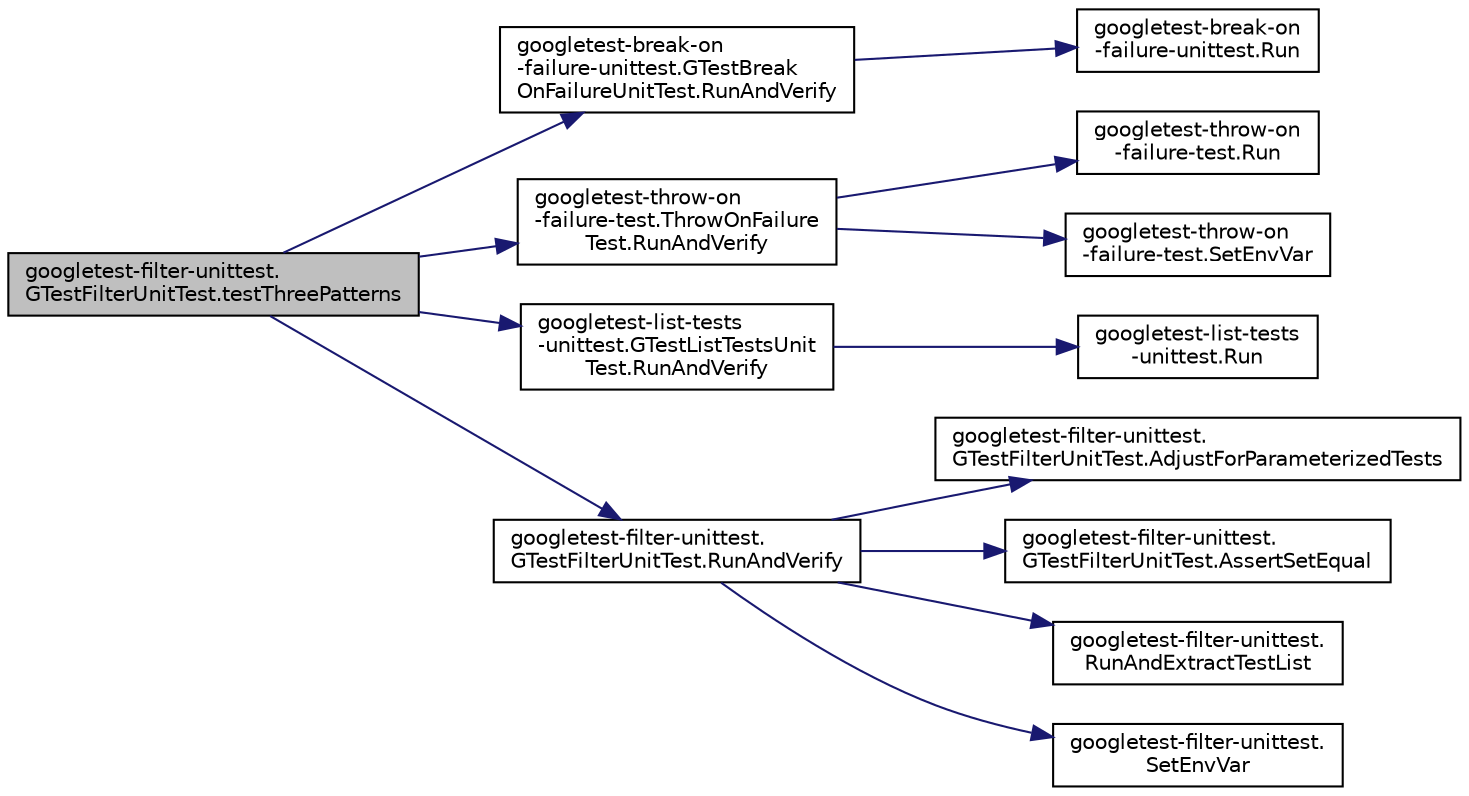 digraph "googletest-filter-unittest.GTestFilterUnitTest.testThreePatterns"
{
 // LATEX_PDF_SIZE
  bgcolor="transparent";
  edge [fontname="Helvetica",fontsize="10",labelfontname="Helvetica",labelfontsize="10"];
  node [fontname="Helvetica",fontsize="10",shape=record];
  rankdir="LR";
  Node1 [label="googletest-filter-unittest.\lGTestFilterUnitTest.testThreePatterns",height=0.2,width=0.4,color="black", fillcolor="grey75", style="filled", fontcolor="black",tooltip=" "];
  Node1 -> Node2 [color="midnightblue",fontsize="10",style="solid",fontname="Helvetica"];
  Node2 [label="googletest-break-on\l-failure-unittest.GTestBreak\lOnFailureUnitTest.RunAndVerify",height=0.2,width=0.4,color="black",URL="$classgoogletest-break-on-failure-unittest_1_1GTestBreakOnFailureUnitTest.html#a04676ed51e337fa6be3f99a73a87040d",tooltip=" "];
  Node2 -> Node3 [color="midnightblue",fontsize="10",style="solid",fontname="Helvetica"];
  Node3 [label="googletest-break-on\l-failure-unittest.Run",height=0.2,width=0.4,color="black",URL="$namespacegoogletest-break-on-failure-unittest.html#a1af5bbcd251e90355ddcd17d0e0e6147",tooltip=" "];
  Node1 -> Node4 [color="midnightblue",fontsize="10",style="solid",fontname="Helvetica"];
  Node4 [label="googletest-throw-on\l-failure-test.ThrowOnFailure\lTest.RunAndVerify",height=0.2,width=0.4,color="black",URL="$classgoogletest-throw-on-failure-test_1_1ThrowOnFailureTest.html#ac9966623ba3bbd94be99aef689db43f3",tooltip=" "];
  Node4 -> Node5 [color="midnightblue",fontsize="10",style="solid",fontname="Helvetica"];
  Node5 [label="googletest-throw-on\l-failure-test.Run",height=0.2,width=0.4,color="black",URL="$namespacegoogletest-throw-on-failure-test.html#a937ab7ba6dcd93d71b1997f2bbfe3804",tooltip=" "];
  Node4 -> Node6 [color="midnightblue",fontsize="10",style="solid",fontname="Helvetica"];
  Node6 [label="googletest-throw-on\l-failure-test.SetEnvVar",height=0.2,width=0.4,color="black",URL="$namespacegoogletest-throw-on-failure-test.html#a2e2bb374a68e4ae1db7c359b8005cbcc",tooltip=" "];
  Node1 -> Node7 [color="midnightblue",fontsize="10",style="solid",fontname="Helvetica"];
  Node7 [label="googletest-list-tests\l-unittest.GTestListTestsUnit\lTest.RunAndVerify",height=0.2,width=0.4,color="black",URL="$classgoogletest-list-tests-unittest_1_1GTestListTestsUnitTest.html#a6630e10404717e8edd3df1439fb0d81c",tooltip=" "];
  Node7 -> Node8 [color="midnightblue",fontsize="10",style="solid",fontname="Helvetica"];
  Node8 [label="googletest-list-tests\l-unittest.Run",height=0.2,width=0.4,color="black",URL="$namespacegoogletest-list-tests-unittest.html#a9e03b1bb25b16376b25e53a1927be5da",tooltip=" "];
  Node1 -> Node9 [color="midnightblue",fontsize="10",style="solid",fontname="Helvetica"];
  Node9 [label="googletest-filter-unittest.\lGTestFilterUnitTest.RunAndVerify",height=0.2,width=0.4,color="black",URL="$classgoogletest-filter-unittest_1_1GTestFilterUnitTest.html#af70e720e3178314cb7ffb4268594ef2b",tooltip=" "];
  Node9 -> Node10 [color="midnightblue",fontsize="10",style="solid",fontname="Helvetica"];
  Node10 [label="googletest-filter-unittest.\lGTestFilterUnitTest.AdjustForParameterizedTests",height=0.2,width=0.4,color="black",URL="$classgoogletest-filter-unittest_1_1GTestFilterUnitTest.html#a34dfc0ab056c19a6644fab9880a49c42",tooltip=" "];
  Node9 -> Node11 [color="midnightblue",fontsize="10",style="solid",fontname="Helvetica"];
  Node11 [label="googletest-filter-unittest.\lGTestFilterUnitTest.AssertSetEqual",height=0.2,width=0.4,color="black",URL="$classgoogletest-filter-unittest_1_1GTestFilterUnitTest.html#ace0dfd41efa0dc5c019c1e96e6ce8137",tooltip=" "];
  Node9 -> Node12 [color="midnightblue",fontsize="10",style="solid",fontname="Helvetica"];
  Node12 [label="googletest-filter-unittest.\lRunAndExtractTestList",height=0.2,width=0.4,color="black",URL="$namespacegoogletest-filter-unittest.html#a400558042f3187a396a3dfe020423dfb",tooltip=" "];
  Node9 -> Node13 [color="midnightblue",fontsize="10",style="solid",fontname="Helvetica"];
  Node13 [label="googletest-filter-unittest.\lSetEnvVar",height=0.2,width=0.4,color="black",URL="$namespacegoogletest-filter-unittest.html#a829bf5a2df452c96f0ad7a1f0d47401e",tooltip=" "];
}
